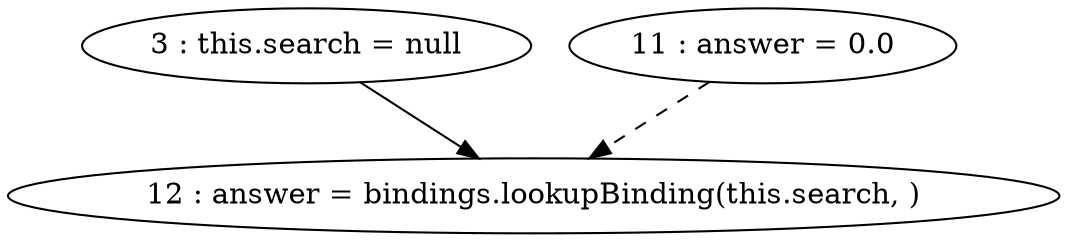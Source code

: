 digraph G {
"3 : this.search = null"
"3 : this.search = null" -> "12 : answer = bindings.lookupBinding(this.search, )"
"11 : answer = 0.0"
"11 : answer = 0.0" -> "12 : answer = bindings.lookupBinding(this.search, )" [style=dashed]
"12 : answer = bindings.lookupBinding(this.search, )"
}